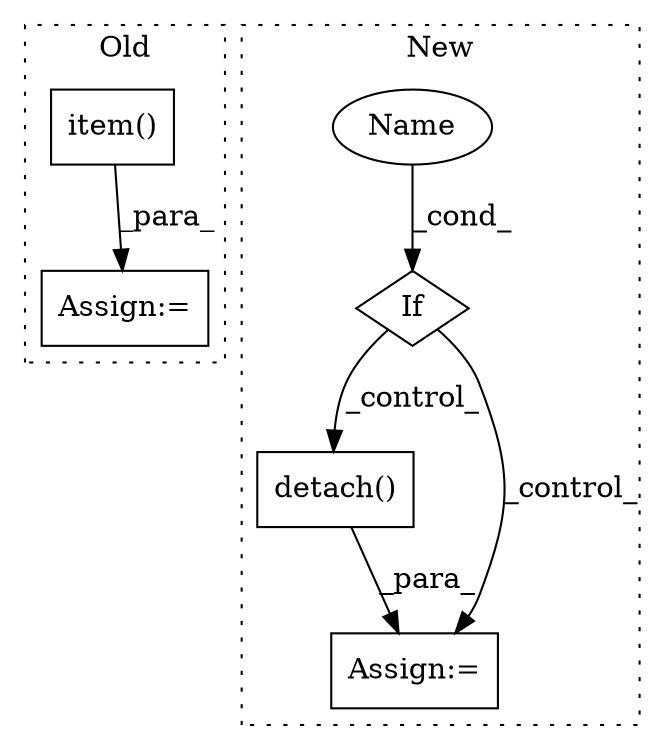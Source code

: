 digraph G {
subgraph cluster0 {
1 [label="item()" a="75" s="4823" l="20" shape="box"];
4 [label="Assign:=" a="68" s="4820" l="3" shape="box"];
label = "Old";
style="dotted";
}
subgraph cluster1 {
2 [label="detach()" a="75" s="4316" l="45" shape="box"];
3 [label="Assign:=" a="68" s="4304" l="3" shape="box"];
5 [label="If" a="96" s="4161" l="3" shape="diamond"];
6 [label="Name" a="87" s="4164" l="23" shape="ellipse"];
label = "New";
style="dotted";
}
1 -> 4 [label="_para_"];
2 -> 3 [label="_para_"];
5 -> 2 [label="_control_"];
5 -> 3 [label="_control_"];
6 -> 5 [label="_cond_"];
}